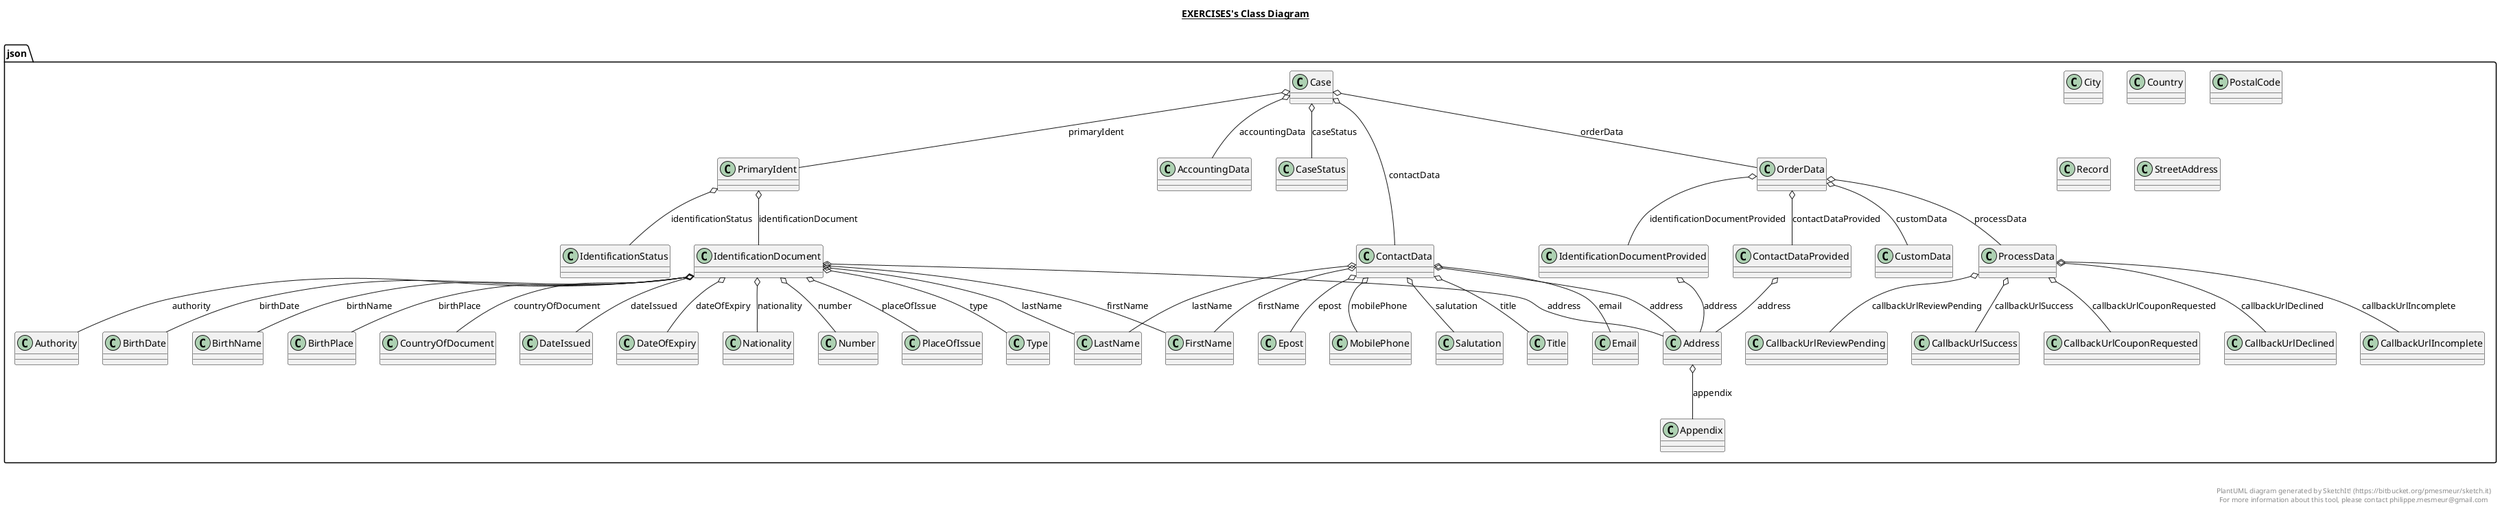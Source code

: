 @startuml

title __EXERCISES's Class Diagram__\n

  namespace json {
    class json.AccountingData {
    }
  }
  

  namespace json {
    class json.Address {
    }
  }
  

  namespace json {
    class json.Appendix {
    }
  }
  

  namespace json {
    class json.Authority {
    }
  }
  

  namespace json {
    class json.BirthDate {
    }
  }
  

  namespace json {
    class json.BirthName {
    }
  }
  

  namespace json {
    class json.BirthPlace {
    }
  }
  

  namespace json {
    class json.CallbackUrlCouponRequested {
    }
  }
  

  namespace json {
    class json.CallbackUrlDeclined {
    }
  }
  

  namespace json {
    class json.CallbackUrlIncomplete {
    }
  }
  

  namespace json {
    class json.CallbackUrlReviewPending {
    }
  }
  

  namespace json {
    class json.CallbackUrlSuccess {
    }
  }
  

  namespace json {
    class json.Case {
    }
  }
  

  namespace json {
    class json.CaseStatus {
    }
  }
  

  namespace json {
    class json.City {
    }
  }
  

  namespace json {
    class json.ContactData {
    }
  }
  

  namespace json {
    class json.ContactDataProvided {
    }
  }
  

  namespace json {
    class json.Country {
    }
  }
  

  namespace json {
    class json.CountryOfDocument {
    }
  }
  

  namespace json {
    class json.CustomData {
    }
  }
  

  namespace json {
    class json.DateIssued {
    }
  }
  

  namespace json {
    class json.DateOfExpiry {
    }
  }
  

  namespace json {
    class json.Email {
    }
  }
  

  namespace json {
    class json.Epost {
    }
  }
  

  namespace json {
    class json.FirstName {
    }
  }
  

  namespace json {
    class json.IdentificationDocument {
    }
  }
  

  namespace json {
    class json.IdentificationDocumentProvided {
    }
  }
  

  namespace json {
    class json.IdentificationStatus {
    }
  }
  

  namespace json {
    class json.LastName {
    }
  }
  

  namespace json {
    class json.MobilePhone {
    }
  }
  

  namespace json {
    class json.Nationality {
    }
  }
  

  namespace json {
    class json.Number {
    }
  }
  

  namespace json {
    class json.OrderData {
    }
  }
  

  namespace json {
    class json.PlaceOfIssue {
    }
  }
  

  namespace json {
    class json.PostalCode {
    }
  }
  

  namespace json {
    class json.PrimaryIdent {
    }
  }
  

  namespace json {
    class json.ProcessData {
    }
  }
  

  namespace json {
    class json.Record {
    }
  }
  

  namespace json {
    class json.Salutation {
    }
  }
  

  namespace json {
    class json.StreetAddress {
    }
  }
  

  namespace json {
    class json.Title {
    }
  }
  

  namespace json {
    class json.Type {
    }
  }
  

  json.Address o-- json.Appendix : appendix
  json.Case o-- json.AccountingData : accountingData
  json.Case o-- json.CaseStatus : caseStatus
  json.Case o-- json.ContactData : contactData
  json.Case o-- json.OrderData : orderData
  json.Case o-- json.PrimaryIdent : primaryIdent
  json.ContactData o-- json.Address : address
  json.ContactData o-- json.Email : email
  json.ContactData o-- json.Epost : epost
  json.ContactData o-- json.FirstName : firstName
  json.ContactData o-- json.LastName : lastName
  json.ContactData o-- json.MobilePhone : mobilePhone
  json.ContactData o-- json.Salutation : salutation
  json.ContactData o-- json.Title : title
  json.ContactDataProvided o-- json.Address : address
  json.IdentificationDocument o-- json.Address : address
  json.IdentificationDocument o-- json.Authority : authority
  json.IdentificationDocument o-- json.BirthDate : birthDate
  json.IdentificationDocument o-- json.BirthName : birthName
  json.IdentificationDocument o-- json.BirthPlace : birthPlace
  json.IdentificationDocument o-- json.CountryOfDocument : countryOfDocument
  json.IdentificationDocument o-- json.DateIssued : dateIssued
  json.IdentificationDocument o-- json.DateOfExpiry : dateOfExpiry
  json.IdentificationDocument o-- json.FirstName : firstName
  json.IdentificationDocument o-- json.LastName : lastName
  json.IdentificationDocument o-- json.Nationality : nationality
  json.IdentificationDocument o-- json.Number : number
  json.IdentificationDocument o-- json.PlaceOfIssue : placeOfIssue
  json.IdentificationDocument o-- json.Type : type
  json.IdentificationDocumentProvided o-- json.Address : address
  json.OrderData o-- json.ContactDataProvided : contactDataProvided
  json.OrderData o-- json.CustomData : customData
  json.OrderData o-- json.IdentificationDocumentProvided : identificationDocumentProvided
  json.OrderData o-- json.ProcessData : processData
  json.PrimaryIdent o-- json.IdentificationDocument : identificationDocument
  json.PrimaryIdent o-- json.IdentificationStatus : identificationStatus
  json.ProcessData o-- json.CallbackUrlCouponRequested : callbackUrlCouponRequested
  json.ProcessData o-- json.CallbackUrlDeclined : callbackUrlDeclined
  json.ProcessData o-- json.CallbackUrlIncomplete : callbackUrlIncomplete
  json.ProcessData o-- json.CallbackUrlReviewPending : callbackUrlReviewPending
  json.ProcessData o-- json.CallbackUrlSuccess : callbackUrlSuccess


right footer


PlantUML diagram generated by SketchIt! (https://bitbucket.org/pmesmeur/sketch.it)
For more information about this tool, please contact philippe.mesmeur@gmail.com
endfooter

@enduml
